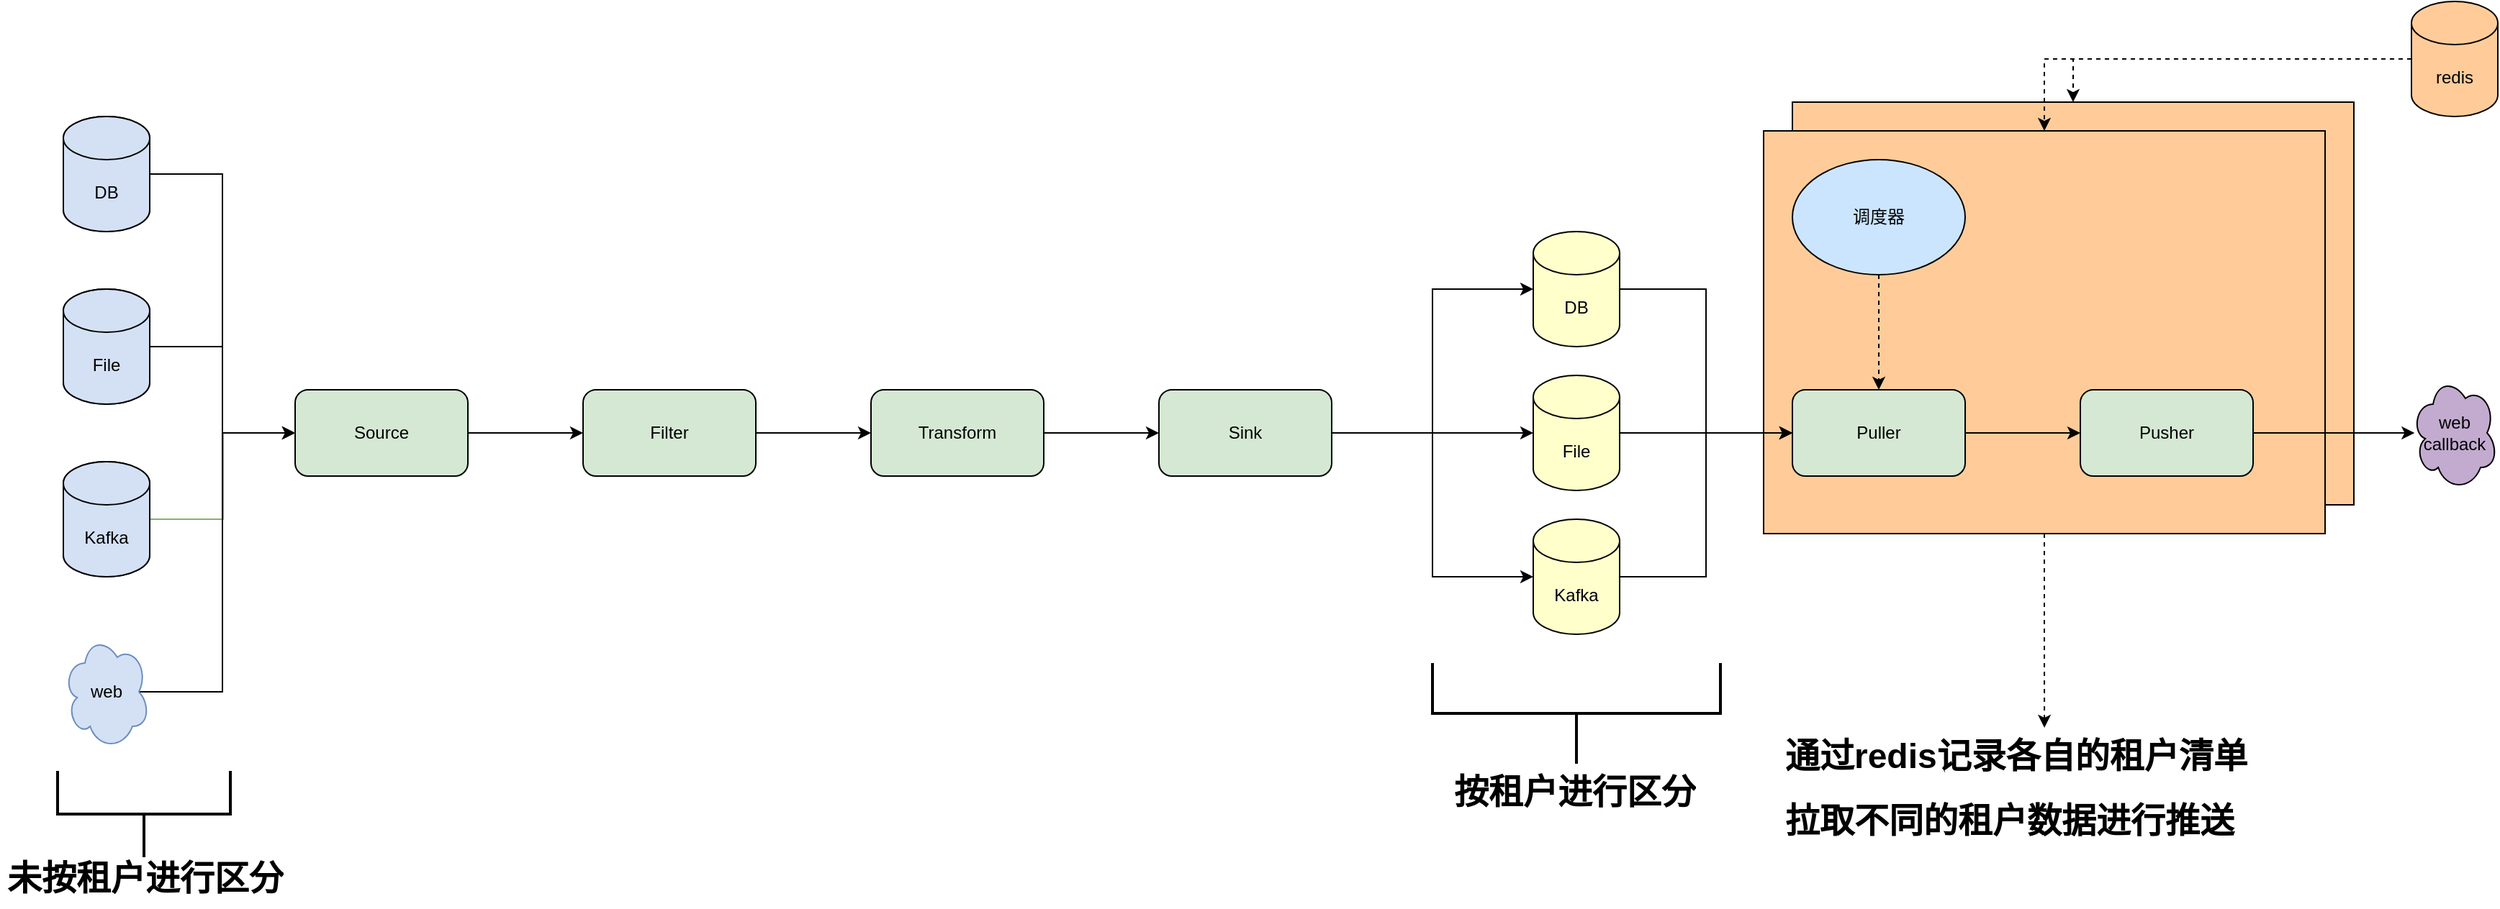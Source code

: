 <mxfile version="20.4.1" type="github">
  <diagram id="rBHqKP6vlVbDTjs9O4Pg" name="第 1 页">
    <mxGraphModel dx="2723" dy="1000" grid="1" gridSize="10" guides="1" tooltips="1" connect="1" arrows="1" fold="1" page="1" pageScale="1" pageWidth="827" pageHeight="1169" math="0" shadow="0">
      <root>
        <mxCell id="0" />
        <mxCell id="1" parent="0" />
        <mxCell id="VHaA9NsyE-7zCBHBcNp4-1" value="" style="rounded=0;whiteSpace=wrap;html=1;labelBackgroundColor=none;fontFamily=Helvetica;fontColor=default;fillColor=#FFCC99;gradientColor=none;gradientDirection=south;" vertex="1" parent="1">
          <mxGeometry x="1080" y="70" width="390" height="280" as="geometry" />
        </mxCell>
        <mxCell id="Ii6t7dFbJUdwm51x7zY0-52" style="edgeStyle=orthogonalEdgeStyle;rounded=0;orthogonalLoop=1;jettySize=auto;html=1;exitX=0.5;exitY=1;exitDx=0;exitDy=0;dashed=1;fontFamily=Helvetica;fontColor=default;" edge="1" parent="1" source="Ii6t7dFbJUdwm51x7zY0-48" target="Ii6t7dFbJUdwm51x7zY0-51">
          <mxGeometry relative="1" as="geometry" />
        </mxCell>
        <mxCell id="Ii6t7dFbJUdwm51x7zY0-48" value="" style="rounded=0;whiteSpace=wrap;html=1;labelBackgroundColor=none;fontFamily=Helvetica;fontColor=default;fillColor=#FFCC99;gradientColor=none;gradientDirection=south;" vertex="1" parent="1">
          <mxGeometry x="1060" y="90" width="390" height="280" as="geometry" />
        </mxCell>
        <mxCell id="Ii6t7dFbJUdwm51x7zY0-13" value="" style="edgeStyle=orthogonalEdgeStyle;rounded=0;orthogonalLoop=1;jettySize=auto;html=1;entryX=0;entryY=0.5;entryDx=0;entryDy=0;" edge="1" parent="1" source="Ii6t7dFbJUdwm51x7zY0-2" target="Ii6t7dFbJUdwm51x7zY0-36">
          <mxGeometry relative="1" as="geometry" />
        </mxCell>
        <mxCell id="Ii6t7dFbJUdwm51x7zY0-2" value="Source" style="rounded=1;whiteSpace=wrap;html=1;fillColor=#D5E8D4;" vertex="1" parent="1">
          <mxGeometry x="40" y="270" width="120" height="60" as="geometry" />
        </mxCell>
        <mxCell id="Ii6t7dFbJUdwm51x7zY0-6" style="edgeStyle=orthogonalEdgeStyle;rounded=0;orthogonalLoop=1;jettySize=auto;html=1;exitX=1;exitY=0.5;exitDx=0;exitDy=0;exitPerimeter=0;entryX=0;entryY=0.5;entryDx=0;entryDy=0;" edge="1" parent="1" source="Ii6t7dFbJUdwm51x7zY0-3" target="Ii6t7dFbJUdwm51x7zY0-2">
          <mxGeometry relative="1" as="geometry" />
        </mxCell>
        <mxCell id="Ii6t7dFbJUdwm51x7zY0-3" value="DB" style="shape=cylinder3;whiteSpace=wrap;html=1;boundedLbl=1;backgroundOutline=1;size=15;" vertex="1" parent="1">
          <mxGeometry x="-121" y="80" width="60" height="80" as="geometry" />
        </mxCell>
        <mxCell id="Ii6t7dFbJUdwm51x7zY0-7" style="edgeStyle=orthogonalEdgeStyle;rounded=0;orthogonalLoop=1;jettySize=auto;html=1;exitX=1;exitY=0.5;exitDx=0;exitDy=0;exitPerimeter=0;" edge="1" parent="1" source="Ii6t7dFbJUdwm51x7zY0-4" target="Ii6t7dFbJUdwm51x7zY0-2">
          <mxGeometry relative="1" as="geometry" />
        </mxCell>
        <mxCell id="Ii6t7dFbJUdwm51x7zY0-4" value="File" style="shape=cylinder3;whiteSpace=wrap;html=1;boundedLbl=1;backgroundOutline=1;size=15;" vertex="1" parent="1">
          <mxGeometry x="-121" y="200" width="60" height="80" as="geometry" />
        </mxCell>
        <mxCell id="Ii6t7dFbJUdwm51x7zY0-8" style="edgeStyle=orthogonalEdgeStyle;rounded=0;orthogonalLoop=1;jettySize=auto;html=1;exitX=1;exitY=0.5;exitDx=0;exitDy=0;exitPerimeter=0;entryX=0;entryY=0.5;entryDx=0;entryDy=0;fillColor=#d5e8d4;strokeColor=#82b366;" edge="1" parent="1" source="Ii6t7dFbJUdwm51x7zY0-5" target="Ii6t7dFbJUdwm51x7zY0-2">
          <mxGeometry relative="1" as="geometry">
            <mxPoint x="79" y="240" as="targetPoint" />
            <Array as="points">
              <mxPoint x="-10" y="360" />
              <mxPoint x="-10" y="300" />
            </Array>
          </mxGeometry>
        </mxCell>
        <mxCell id="Ii6t7dFbJUdwm51x7zY0-5" value="Kafka" style="shape=cylinder3;whiteSpace=wrap;html=1;boundedLbl=1;backgroundOutline=1;size=15;fillColor=default;strokeColor=default;gradientColor=none;gradientDirection=south;" vertex="1" parent="1">
          <mxGeometry x="-121" y="320" width="60" height="80" as="geometry" />
        </mxCell>
        <mxCell id="Ii6t7dFbJUdwm51x7zY0-10" style="edgeStyle=orthogonalEdgeStyle;rounded=0;orthogonalLoop=1;jettySize=auto;html=1;exitX=0.875;exitY=0.5;exitDx=0;exitDy=0;exitPerimeter=0;entryX=0;entryY=0.5;entryDx=0;entryDy=0;" edge="1" parent="1" source="Ii6t7dFbJUdwm51x7zY0-9" target="Ii6t7dFbJUdwm51x7zY0-2">
          <mxGeometry relative="1" as="geometry" />
        </mxCell>
        <mxCell id="Ii6t7dFbJUdwm51x7zY0-9" value="web" style="ellipse;shape=cloud;whiteSpace=wrap;html=1;fillColor=#D4E1F5;strokeColor=#6c8ebf;" vertex="1" parent="1">
          <mxGeometry x="-121" y="440" width="60" height="80" as="geometry" />
        </mxCell>
        <mxCell id="Ii6t7dFbJUdwm51x7zY0-15" value="" style="edgeStyle=orthogonalEdgeStyle;rounded=0;orthogonalLoop=1;jettySize=auto;html=1;" edge="1" parent="1" source="Ii6t7dFbJUdwm51x7zY0-12" target="Ii6t7dFbJUdwm51x7zY0-14">
          <mxGeometry relative="1" as="geometry" />
        </mxCell>
        <mxCell id="Ii6t7dFbJUdwm51x7zY0-12" value="Transform" style="whiteSpace=wrap;html=1;rounded=1;fillColor=#D5E8D4;" vertex="1" parent="1">
          <mxGeometry x="440" y="270" width="120" height="60" as="geometry" />
        </mxCell>
        <mxCell id="Ii6t7dFbJUdwm51x7zY0-20" style="edgeStyle=orthogonalEdgeStyle;rounded=0;orthogonalLoop=1;jettySize=auto;html=1;exitX=1;exitY=0.5;exitDx=0;exitDy=0;entryX=0;entryY=0.5;entryDx=0;entryDy=0;entryPerimeter=0;" edge="1" parent="1" source="Ii6t7dFbJUdwm51x7zY0-14" target="Ii6t7dFbJUdwm51x7zY0-16">
          <mxGeometry relative="1" as="geometry" />
        </mxCell>
        <mxCell id="Ii6t7dFbJUdwm51x7zY0-21" style="edgeStyle=orthogonalEdgeStyle;rounded=0;orthogonalLoop=1;jettySize=auto;html=1;exitX=1;exitY=0.5;exitDx=0;exitDy=0;" edge="1" parent="1" source="Ii6t7dFbJUdwm51x7zY0-14" target="Ii6t7dFbJUdwm51x7zY0-17">
          <mxGeometry relative="1" as="geometry" />
        </mxCell>
        <mxCell id="Ii6t7dFbJUdwm51x7zY0-22" style="edgeStyle=orthogonalEdgeStyle;rounded=0;orthogonalLoop=1;jettySize=auto;html=1;exitX=1;exitY=0.5;exitDx=0;exitDy=0;entryX=0;entryY=0.5;entryDx=0;entryDy=0;entryPerimeter=0;" edge="1" parent="1" source="Ii6t7dFbJUdwm51x7zY0-14" target="Ii6t7dFbJUdwm51x7zY0-18">
          <mxGeometry relative="1" as="geometry" />
        </mxCell>
        <mxCell id="Ii6t7dFbJUdwm51x7zY0-14" value="Sink" style="whiteSpace=wrap;html=1;rounded=1;fillColor=#D5E8D4;" vertex="1" parent="1">
          <mxGeometry x="640" y="270" width="120" height="60" as="geometry" />
        </mxCell>
        <mxCell id="Ii6t7dFbJUdwm51x7zY0-27" style="edgeStyle=orthogonalEdgeStyle;rounded=0;orthogonalLoop=1;jettySize=auto;html=1;exitX=1;exitY=0.5;exitDx=0;exitDy=0;exitPerimeter=0;fontFamily=Helvetica;entryX=0;entryY=0.5;entryDx=0;entryDy=0;" edge="1" parent="1" source="Ii6t7dFbJUdwm51x7zY0-16" target="Ii6t7dFbJUdwm51x7zY0-24">
          <mxGeometry relative="1" as="geometry">
            <mxPoint x="1100" y="180" as="targetPoint" />
          </mxGeometry>
        </mxCell>
        <mxCell id="Ii6t7dFbJUdwm51x7zY0-16" value="DB" style="shape=cylinder3;whiteSpace=wrap;html=1;boundedLbl=1;backgroundOutline=1;size=15;fillColor=#FFFFCC;" vertex="1" parent="1">
          <mxGeometry x="900" y="160" width="60" height="80" as="geometry" />
        </mxCell>
        <mxCell id="Ii6t7dFbJUdwm51x7zY0-26" style="edgeStyle=orthogonalEdgeStyle;rounded=0;orthogonalLoop=1;jettySize=auto;html=1;exitX=1;exitY=0.5;exitDx=0;exitDy=0;exitPerimeter=0;fontFamily=Helvetica;" edge="1" parent="1" source="Ii6t7dFbJUdwm51x7zY0-17" target="Ii6t7dFbJUdwm51x7zY0-24">
          <mxGeometry relative="1" as="geometry" />
        </mxCell>
        <mxCell id="Ii6t7dFbJUdwm51x7zY0-17" value="File" style="shape=cylinder3;whiteSpace=wrap;html=1;boundedLbl=1;backgroundOutline=1;size=15;fillColor=#FFFFCC;" vertex="1" parent="1">
          <mxGeometry x="900" y="260" width="60" height="80" as="geometry" />
        </mxCell>
        <mxCell id="Ii6t7dFbJUdwm51x7zY0-25" style="edgeStyle=orthogonalEdgeStyle;rounded=0;orthogonalLoop=1;jettySize=auto;html=1;exitX=1;exitY=0.5;exitDx=0;exitDy=0;exitPerimeter=0;entryX=0;entryY=0.5;entryDx=0;entryDy=0;" edge="1" parent="1" source="Ii6t7dFbJUdwm51x7zY0-18" target="Ii6t7dFbJUdwm51x7zY0-24">
          <mxGeometry relative="1" as="geometry" />
        </mxCell>
        <mxCell id="Ii6t7dFbJUdwm51x7zY0-18" value="Kafka" style="shape=cylinder3;whiteSpace=wrap;html=1;boundedLbl=1;backgroundOutline=1;size=15;fillColor=#FFFFCC;strokeColor=default;gradientColor=none;gradientDirection=south;" vertex="1" parent="1">
          <mxGeometry x="900" y="360" width="60" height="80" as="geometry" />
        </mxCell>
        <mxCell id="Ii6t7dFbJUdwm51x7zY0-29" style="edgeStyle=orthogonalEdgeStyle;rounded=0;orthogonalLoop=1;jettySize=auto;html=1;exitX=1;exitY=0.5;exitDx=0;exitDy=0;fontFamily=Helvetica;" edge="1" parent="1" source="Ii6t7dFbJUdwm51x7zY0-24" target="Ii6t7dFbJUdwm51x7zY0-28">
          <mxGeometry relative="1" as="geometry" />
        </mxCell>
        <mxCell id="Ii6t7dFbJUdwm51x7zY0-24" value="&lt;pre style=&quot;font-size: 9pt;&quot;&gt;&lt;font face=&quot;Helvetica&quot;&gt;Puller&lt;/font&gt;&lt;/pre&gt;" style="whiteSpace=wrap;html=1;rounded=1;fillColor=#D5E8D4;fontColor=default;labelBackgroundColor=none;" vertex="1" parent="1">
          <mxGeometry x="1080" y="270" width="120" height="60" as="geometry" />
        </mxCell>
        <mxCell id="Ii6t7dFbJUdwm51x7zY0-31" style="edgeStyle=orthogonalEdgeStyle;rounded=0;orthogonalLoop=1;jettySize=auto;html=1;exitX=1;exitY=0.5;exitDx=0;exitDy=0;entryX=0.036;entryY=0.5;entryDx=0;entryDy=0;entryPerimeter=0;fontFamily=Helvetica;" edge="1" parent="1" source="Ii6t7dFbJUdwm51x7zY0-28" target="Ii6t7dFbJUdwm51x7zY0-30">
          <mxGeometry relative="1" as="geometry" />
        </mxCell>
        <mxCell id="Ii6t7dFbJUdwm51x7zY0-28" value="&lt;pre style=&quot;font-size: 9pt;&quot;&gt;&lt;font face=&quot;Helvetica&quot;&gt;Pusher&lt;/font&gt;&lt;/pre&gt;" style="whiteSpace=wrap;html=1;rounded=1;fillColor=#D5E8D4;fontColor=default;labelBackgroundColor=none;" vertex="1" parent="1">
          <mxGeometry x="1280" y="270" width="120" height="60" as="geometry" />
        </mxCell>
        <mxCell id="Ii6t7dFbJUdwm51x7zY0-30" value="web callback" style="ellipse;shape=cloud;whiteSpace=wrap;html=1;fillColor=#C3ABD0;" vertex="1" parent="1">
          <mxGeometry x="1510" y="260" width="60" height="80" as="geometry" />
        </mxCell>
        <mxCell id="Ii6t7dFbJUdwm51x7zY0-33" value="DB" style="shape=cylinder3;whiteSpace=wrap;html=1;boundedLbl=1;backgroundOutline=1;size=15;fillColor=#D4E1F5;" vertex="1" parent="1">
          <mxGeometry x="-121" y="80" width="60" height="80" as="geometry" />
        </mxCell>
        <mxCell id="Ii6t7dFbJUdwm51x7zY0-34" value="File" style="shape=cylinder3;whiteSpace=wrap;html=1;boundedLbl=1;backgroundOutline=1;size=15;fillColor=#D4E1F5;" vertex="1" parent="1">
          <mxGeometry x="-121" y="200" width="60" height="80" as="geometry" />
        </mxCell>
        <mxCell id="Ii6t7dFbJUdwm51x7zY0-35" value="Kafka" style="shape=cylinder3;whiteSpace=wrap;html=1;boundedLbl=1;backgroundOutline=1;size=15;fillColor=#D4E1F5;strokeColor=default;gradientColor=none;gradientDirection=south;" vertex="1" parent="1">
          <mxGeometry x="-121" y="320" width="60" height="80" as="geometry" />
        </mxCell>
        <mxCell id="Ii6t7dFbJUdwm51x7zY0-37" style="edgeStyle=orthogonalEdgeStyle;rounded=0;orthogonalLoop=1;jettySize=auto;html=1;exitX=1;exitY=0.5;exitDx=0;exitDy=0;entryX=0;entryY=0.5;entryDx=0;entryDy=0;fontFamily=Helvetica;fontColor=default;" edge="1" parent="1" source="Ii6t7dFbJUdwm51x7zY0-36" target="Ii6t7dFbJUdwm51x7zY0-12">
          <mxGeometry relative="1" as="geometry" />
        </mxCell>
        <mxCell id="Ii6t7dFbJUdwm51x7zY0-36" value="Filter" style="rounded=1;whiteSpace=wrap;html=1;fillColor=#D5E8D4;" vertex="1" parent="1">
          <mxGeometry x="240" y="270" width="120" height="60" as="geometry" />
        </mxCell>
        <mxCell id="Ii6t7dFbJUdwm51x7zY0-38" value="" style="strokeWidth=2;html=1;shape=mxgraph.flowchart.annotation_2;align=left;labelPosition=right;pointerEvents=1;labelBackgroundColor=none;fontFamily=Helvetica;fontColor=default;fillColor=#C3ABD0;gradientColor=none;gradientDirection=south;rotation=-90;" vertex="1" parent="1">
          <mxGeometry x="-95" y="505" width="60" height="120" as="geometry" />
        </mxCell>
        <mxCell id="Ii6t7dFbJUdwm51x7zY0-39" value="&lt;h1&gt;未按租户进行区分&lt;/h1&gt;" style="text;html=1;strokeColor=none;fillColor=none;spacing=5;spacingTop=-20;whiteSpace=wrap;overflow=hidden;rounded=0;labelBackgroundColor=none;fontFamily=Helvetica;fontColor=default;" vertex="1" parent="1">
          <mxGeometry x="-165" y="590" width="200" height="40" as="geometry" />
        </mxCell>
        <mxCell id="Ii6t7dFbJUdwm51x7zY0-40" value="" style="strokeWidth=2;html=1;shape=mxgraph.flowchart.annotation_2;align=left;labelPosition=right;pointerEvents=1;labelBackgroundColor=none;fontFamily=Helvetica;fontColor=default;fillColor=#C3ABD0;gradientColor=none;gradientDirection=south;rotation=-90;" vertex="1" parent="1">
          <mxGeometry x="895" y="395" width="70" height="200" as="geometry" />
        </mxCell>
        <mxCell id="Ii6t7dFbJUdwm51x7zY0-41" value="&lt;h1&gt;按租户进行区分&lt;/h1&gt;" style="text;html=1;strokeColor=none;fillColor=none;spacing=5;spacingTop=-20;whiteSpace=wrap;overflow=hidden;rounded=0;labelBackgroundColor=none;fontFamily=Helvetica;fontColor=default;" vertex="1" parent="1">
          <mxGeometry x="840" y="530" width="200" height="40" as="geometry" />
        </mxCell>
        <mxCell id="Ii6t7dFbJUdwm51x7zY0-46" style="edgeStyle=orthogonalEdgeStyle;rounded=0;orthogonalLoop=1;jettySize=auto;html=1;exitX=0.5;exitY=1;exitDx=0;exitDy=0;fontFamily=Helvetica;fontColor=default;dashed=1;" edge="1" parent="1" source="Ii6t7dFbJUdwm51x7zY0-45" target="Ii6t7dFbJUdwm51x7zY0-24">
          <mxGeometry relative="1" as="geometry" />
        </mxCell>
        <mxCell id="Ii6t7dFbJUdwm51x7zY0-45" value="调度器" style="ellipse;whiteSpace=wrap;html=1;labelBackgroundColor=none;fontFamily=Helvetica;fontColor=default;fillColor=#CCE5FF;gradientColor=none;gradientDirection=south;" vertex="1" parent="1">
          <mxGeometry x="1080" y="110" width="120" height="80" as="geometry" />
        </mxCell>
        <mxCell id="Ii6t7dFbJUdwm51x7zY0-51" value="&lt;h1&gt;通过redis记录各自的租户清单&lt;/h1&gt;&lt;h1&gt;拉取不同的租户数据进行推送&lt;/h1&gt;" style="text;html=1;strokeColor=none;fillColor=none;spacing=5;spacingTop=-20;whiteSpace=wrap;overflow=hidden;rounded=0;labelBackgroundColor=none;fontFamily=Helvetica;fontColor=default;" vertex="1" parent="1">
          <mxGeometry x="1069.75" y="505" width="370.5" height="95" as="geometry" />
        </mxCell>
        <mxCell id="VHaA9NsyE-7zCBHBcNp4-3" style="edgeStyle=orthogonalEdgeStyle;rounded=0;orthogonalLoop=1;jettySize=auto;html=1;exitX=0;exitY=0.5;exitDx=0;exitDy=0;exitPerimeter=0;entryX=0.5;entryY=0;entryDx=0;entryDy=0;dashed=1;fontFamily=Helvetica;fontColor=default;" edge="1" parent="1" source="VHaA9NsyE-7zCBHBcNp4-2" target="VHaA9NsyE-7zCBHBcNp4-1">
          <mxGeometry relative="1" as="geometry" />
        </mxCell>
        <mxCell id="VHaA9NsyE-7zCBHBcNp4-4" style="edgeStyle=orthogonalEdgeStyle;rounded=0;orthogonalLoop=1;jettySize=auto;html=1;exitX=0;exitY=0.5;exitDx=0;exitDy=0;exitPerimeter=0;entryX=0.5;entryY=0;entryDx=0;entryDy=0;dashed=1;fontFamily=Helvetica;fontColor=default;" edge="1" parent="1" source="VHaA9NsyE-7zCBHBcNp4-2" target="Ii6t7dFbJUdwm51x7zY0-48">
          <mxGeometry relative="1" as="geometry" />
        </mxCell>
        <mxCell id="VHaA9NsyE-7zCBHBcNp4-2" value="redis" style="shape=cylinder3;whiteSpace=wrap;html=1;boundedLbl=1;backgroundOutline=1;size=15;labelBackgroundColor=none;fontFamily=Helvetica;fontColor=default;fillColor=#FFCC99;gradientColor=none;gradientDirection=south;" vertex="1" parent="1">
          <mxGeometry x="1510" width="60" height="80" as="geometry" />
        </mxCell>
      </root>
    </mxGraphModel>
  </diagram>
</mxfile>
